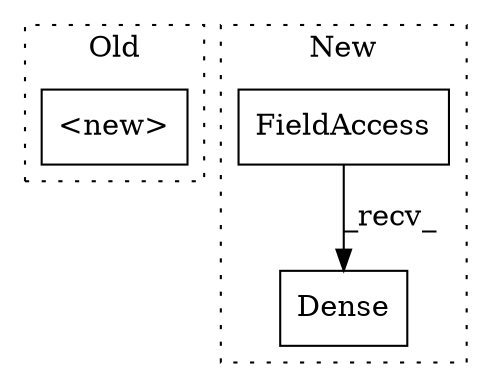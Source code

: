 digraph G {
subgraph cluster0 {
1 [label="<new>" a="46" s="35371,35402" l="6,2" shape="box"];
label = "Old";
style="dotted";
}
subgraph cluster1 {
2 [label="Dense" a="32" s="33704,33717" l="6,1" shape="box"];
3 [label="FieldAccess" a="22" s="33680" l="23" shape="box"];
label = "New";
style="dotted";
}
3 -> 2 [label="_recv_"];
}